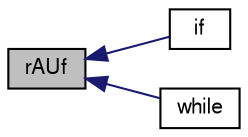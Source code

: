 digraph "rAUf"
{
  bgcolor="transparent";
  edge [fontname="FreeSans",fontsize="10",labelfontname="FreeSans",labelfontsize="10"];
  node [fontname="FreeSans",fontsize="10",shape=record];
  rankdir="LR";
  Node5 [label="rAUf",height=0.2,width=0.4,color="black", fillcolor="grey75", style="filled", fontcolor="black"];
  Node5 -> Node6 [dir="back",color="midnightblue",fontsize="10",style="solid",fontname="FreeSans"];
  Node6 [label="if",height=0.2,width=0.4,color="black",URL="$a38444.html#a72b6fae34a9afa7231dcd3eb989a5027"];
  Node5 -> Node7 [dir="back",color="midnightblue",fontsize="10",style="solid",fontname="FreeSans"];
  Node7 [label="while",height=0.2,width=0.4,color="black",URL="$a38456.html#ab13470e79e249d04c443bf59be9ff31d"];
}
